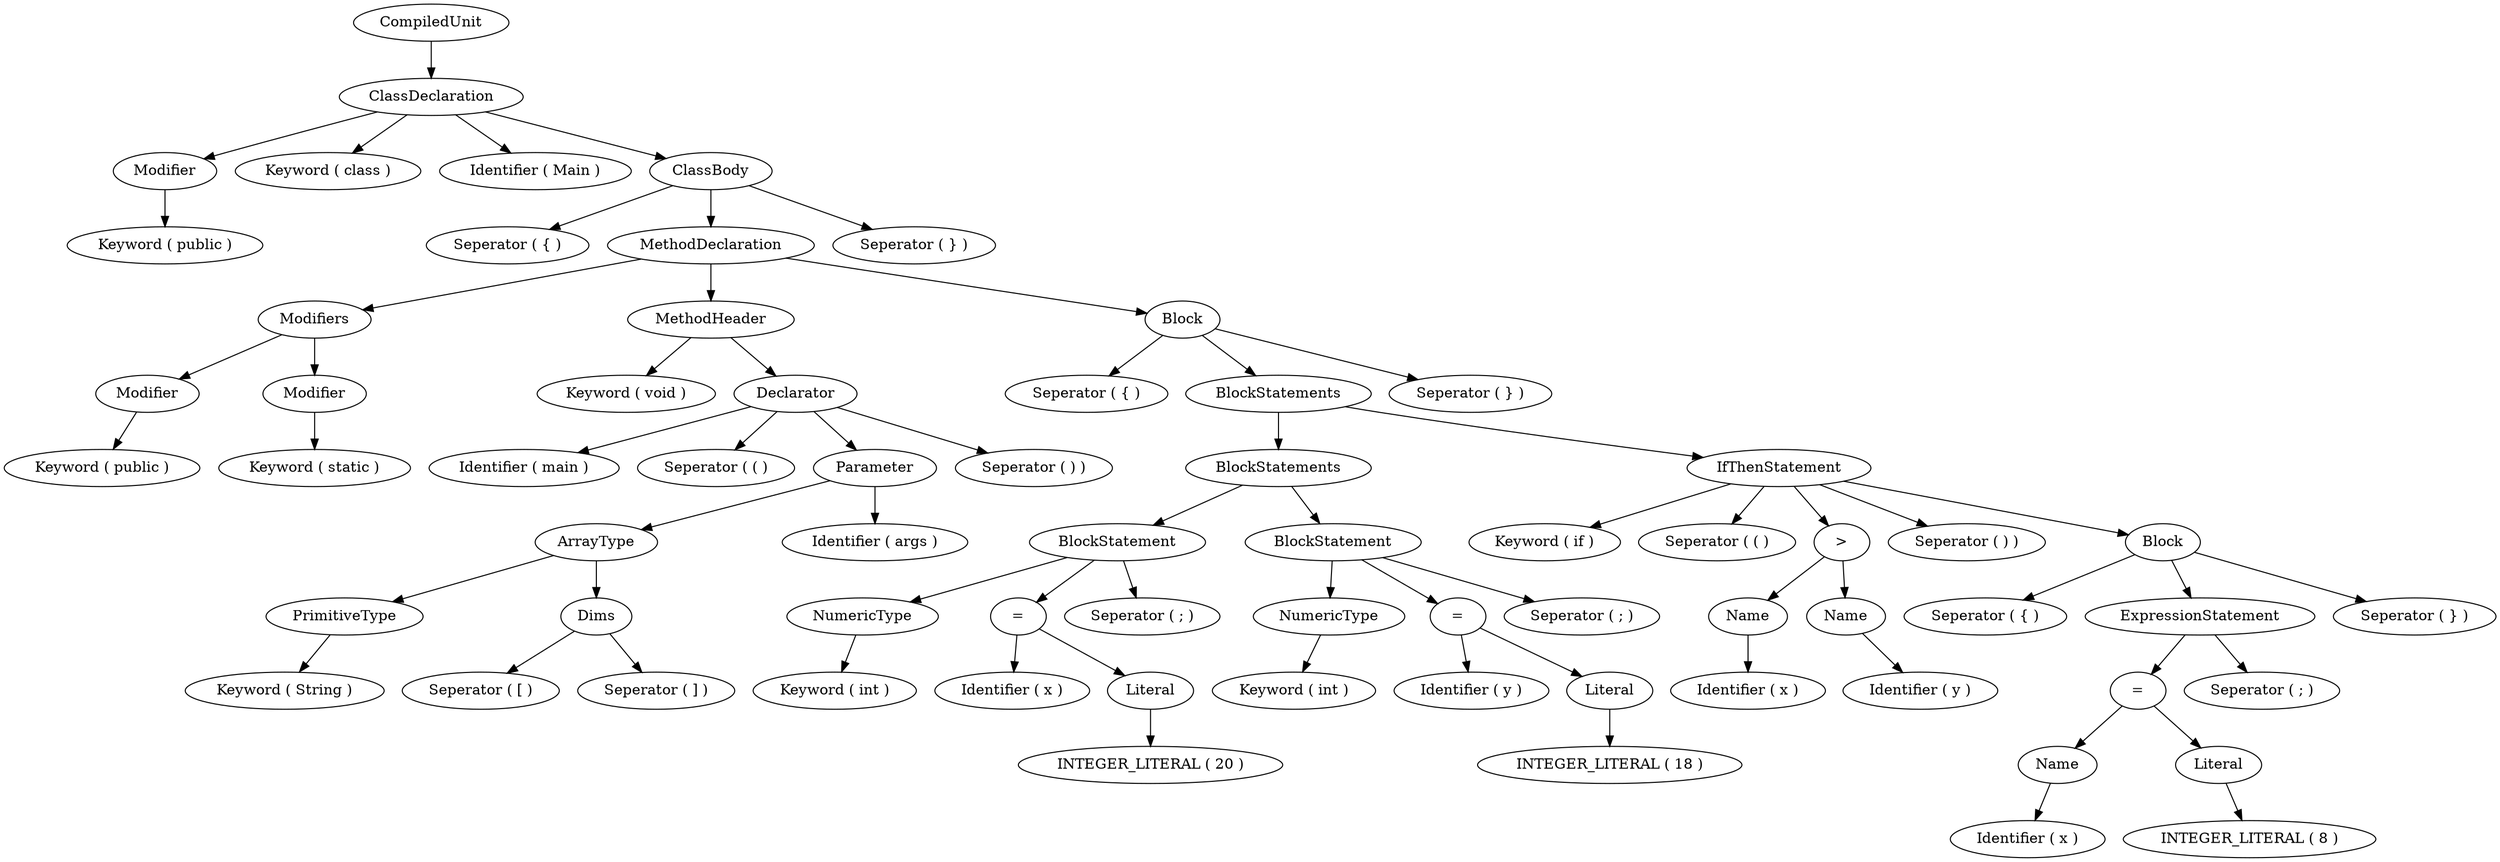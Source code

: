digraph G{
node[ordering=out]
n1a[label="Keyword ( public )"]
n1[label="Modifier"]
n1->n1a
n2a[label="Keyword ( public )"]
n2[label="Modifier"]
n2->n2a
n3a[label="Keyword ( static )"]
n3[label="Modifier"]
n3->n3a
n4[label="Modifiers"]
n4->n2
n4->n3
n5a[label="Keyword ( String )"]
n5[label="PrimitiveType"]
n5->n5a
n6a[label="Seperator ( [ )"]
n6b[label="Seperator ( ] )"]
n6[label="Dims"]
n6->n6a
n6->n6b
n7[label="ArrayType"]
n7->n5
n7->n6
n8b[label="Identifier ( args )"]
n8[label="Parameter"]
n8->n7
n8->n8b
n9a[label="Identifier ( main )"]
n9b[label="Seperator ( ( )"]
n9d[label="Seperator ( ) )"]
n9[label="Declarator"]
n9->n9a
n9->n9b
n9->n8
n9->n9d
n10a[label="Keyword ( void )"]
n10[label="MethodHeader"]
n10->n10a
n10->n9
n11a[label="Keyword ( int )"]
n11[label="NumericType"]
n11->n11a
n12a[label="INTEGER_LITERAL ( 20 )"]
n12[label="Literal"]
n12->n12a
n13a[label="Identifier ( x )"]
n13[label="="]
n13->n13a
n13->n12
n14c[label="Seperator ( ; )"]
n14[label="BlockStatement"]
n14->n11
n14->n13
n14->n14c
n15a[label="Keyword ( int )"]
n15[label="NumericType"]
n15->n15a
n16a[label="INTEGER_LITERAL ( 18 )"]
n16[label="Literal"]
n16->n16a
n17a[label="Identifier ( y )"]
n17[label="="]
n17->n17a
n17->n16
n18c[label="Seperator ( ; )"]
n18[label="BlockStatement"]
n18->n15
n18->n17
n18->n18c
n19[label="BlockStatements"]
n19->n14
n19->n18
n20a[label="Identifier ( x )"]
n20[label="Name"]
n20->n20a
n21a[label="Identifier ( y )"]
n21[label="Name"]
n21->n21a
n22[label=">"]
n22->n20
n22->n21
n23a[label="Identifier ( x )"]
n23[label="Name"]
n23->n23a
n24a[label="INTEGER_LITERAL ( 8 )"]
n24[label="Literal"]
n24->n24a
n25[label="="]
n25->n23
n25->n24
n26b[label="Seperator ( ; )"]
n26[label="ExpressionStatement"]
n26->n25
n26->n26b
n27a[label="Seperator ( { )"]
n27c[label="Seperator ( } )"]
n27[label="Block"]
n27->n27a
n27->n26
n27->n27c
n28a[label="Keyword ( if )"]
n28b[label="Seperator ( ( )"]
n28d[label="Seperator ( ) )"]
n28[label="IfThenStatement"]
n28->n28a
n28->n28b
n28->n22
n28->n28d
n28->n27
n29[label="BlockStatements"]
n29->n19
n29->n28
n30a[label="Seperator ( { )"]
n30c[label="Seperator ( } )"]
n30[label="Block"]
n30->n30a
n30->n29
n30->n30c
n31[label="MethodDeclaration"]
n31->n4
n31->n10
n31->n30
n32a[label="Seperator ( { )"]
n32c[label="Seperator ( } )"]
n32[label="ClassBody"]
n32->n32a
n32->n31
n32->n32c
n33b[label="Keyword ( class )"]
n33c[label="Identifier ( Main )"]
n33[label="ClassDeclaration"]
n33->n1
n33->n33b
n33->n33c
n33->n32
n34[label="CompiledUnit"]
n34->n33
}
